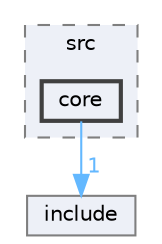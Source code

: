 digraph "QConfigurableDashboard/src/core"
{
 // LATEX_PDF_SIZE
  bgcolor="transparent";
  edge [fontname=Helvetica,fontsize=10,labelfontname=Helvetica,labelfontsize=10];
  node [fontname=Helvetica,fontsize=10,shape=box,height=0.2,width=0.4];
  compound=true
  subgraph clusterdir_a61774ce3f45b5f6acf9c7fdf1502887 {
    graph [ bgcolor="#edf0f7", pencolor="grey50", label="src", fontname=Helvetica,fontsize=10 style="filled,dashed", URL="dir_a61774ce3f45b5f6acf9c7fdf1502887.html",tooltip=""]
  dir_7e82da2d5a9f85a0a7cdbd83954d46cb [label="core", fillcolor="#edf0f7", color="grey25", style="filled,bold", URL="dir_7e82da2d5a9f85a0a7cdbd83954d46cb.html",tooltip=""];
  }
  dir_034bf8a0ebbddc680c261a6478c4c50c [label="include", fillcolor="#edf0f7", color="grey50", style="filled", URL="dir_034bf8a0ebbddc680c261a6478c4c50c.html",tooltip=""];
  dir_7e82da2d5a9f85a0a7cdbd83954d46cb->dir_034bf8a0ebbddc680c261a6478c4c50c [headlabel="1", labeldistance=1.5 headhref="dir_000000_000004.html" color="steelblue1" fontcolor="steelblue1"];
}
